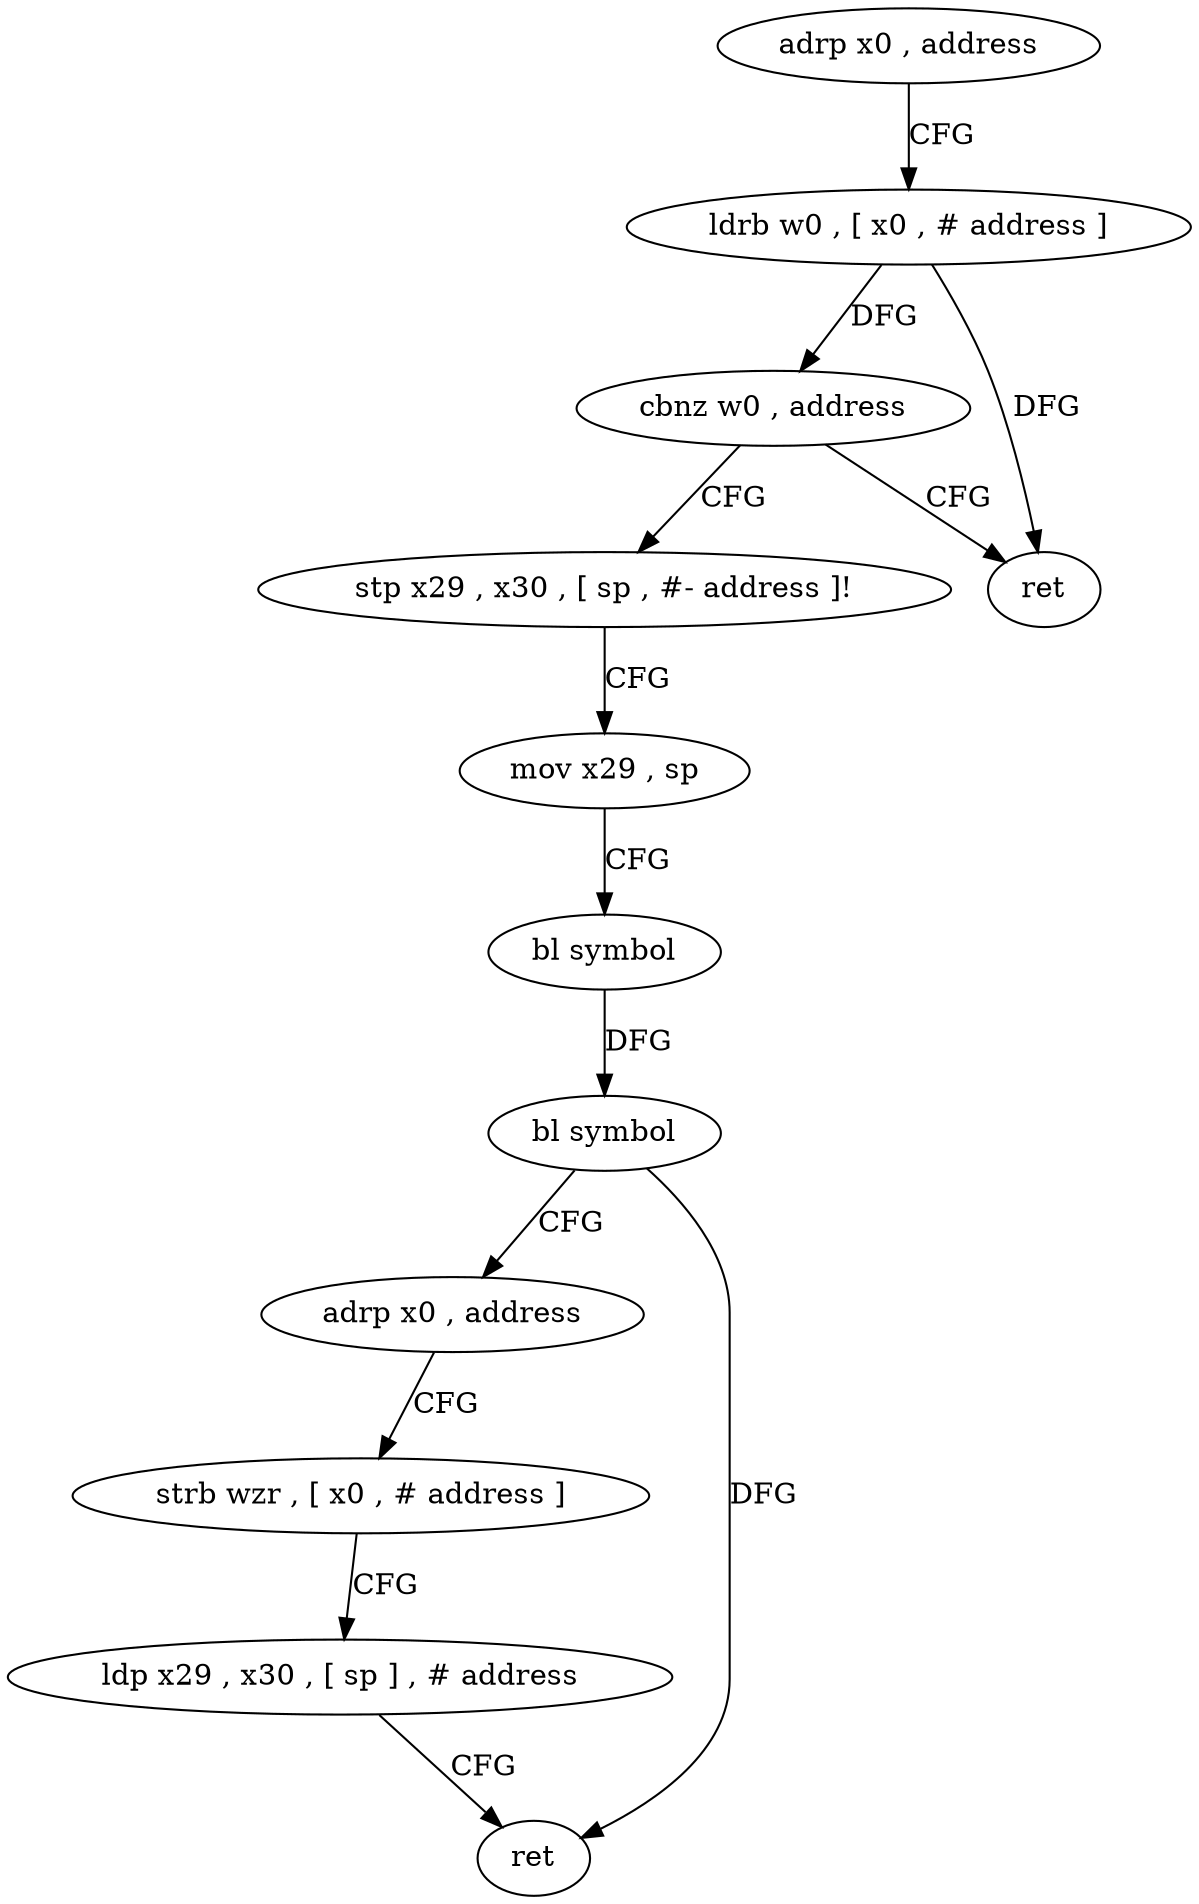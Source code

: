 digraph "func" {
"4231348" [label = "adrp x0 , address" ]
"4231352" [label = "ldrb w0 , [ x0 , # address ]" ]
"4231356" [label = "cbnz w0 , address" ]
"4231364" [label = "stp x29 , x30 , [ sp , #- address ]!" ]
"4231360" [label = "ret" ]
"4231368" [label = "mov x29 , sp" ]
"4231372" [label = "bl symbol" ]
"4231376" [label = "bl symbol" ]
"4231380" [label = "adrp x0 , address" ]
"4231384" [label = "strb wzr , [ x0 , # address ]" ]
"4231388" [label = "ldp x29 , x30 , [ sp ] , # address" ]
"4231392" [label = "ret" ]
"4231348" -> "4231352" [ label = "CFG" ]
"4231352" -> "4231356" [ label = "DFG" ]
"4231352" -> "4231360" [ label = "DFG" ]
"4231356" -> "4231364" [ label = "CFG" ]
"4231356" -> "4231360" [ label = "CFG" ]
"4231364" -> "4231368" [ label = "CFG" ]
"4231368" -> "4231372" [ label = "CFG" ]
"4231372" -> "4231376" [ label = "DFG" ]
"4231376" -> "4231380" [ label = "CFG" ]
"4231376" -> "4231392" [ label = "DFG" ]
"4231380" -> "4231384" [ label = "CFG" ]
"4231384" -> "4231388" [ label = "CFG" ]
"4231388" -> "4231392" [ label = "CFG" ]
}
